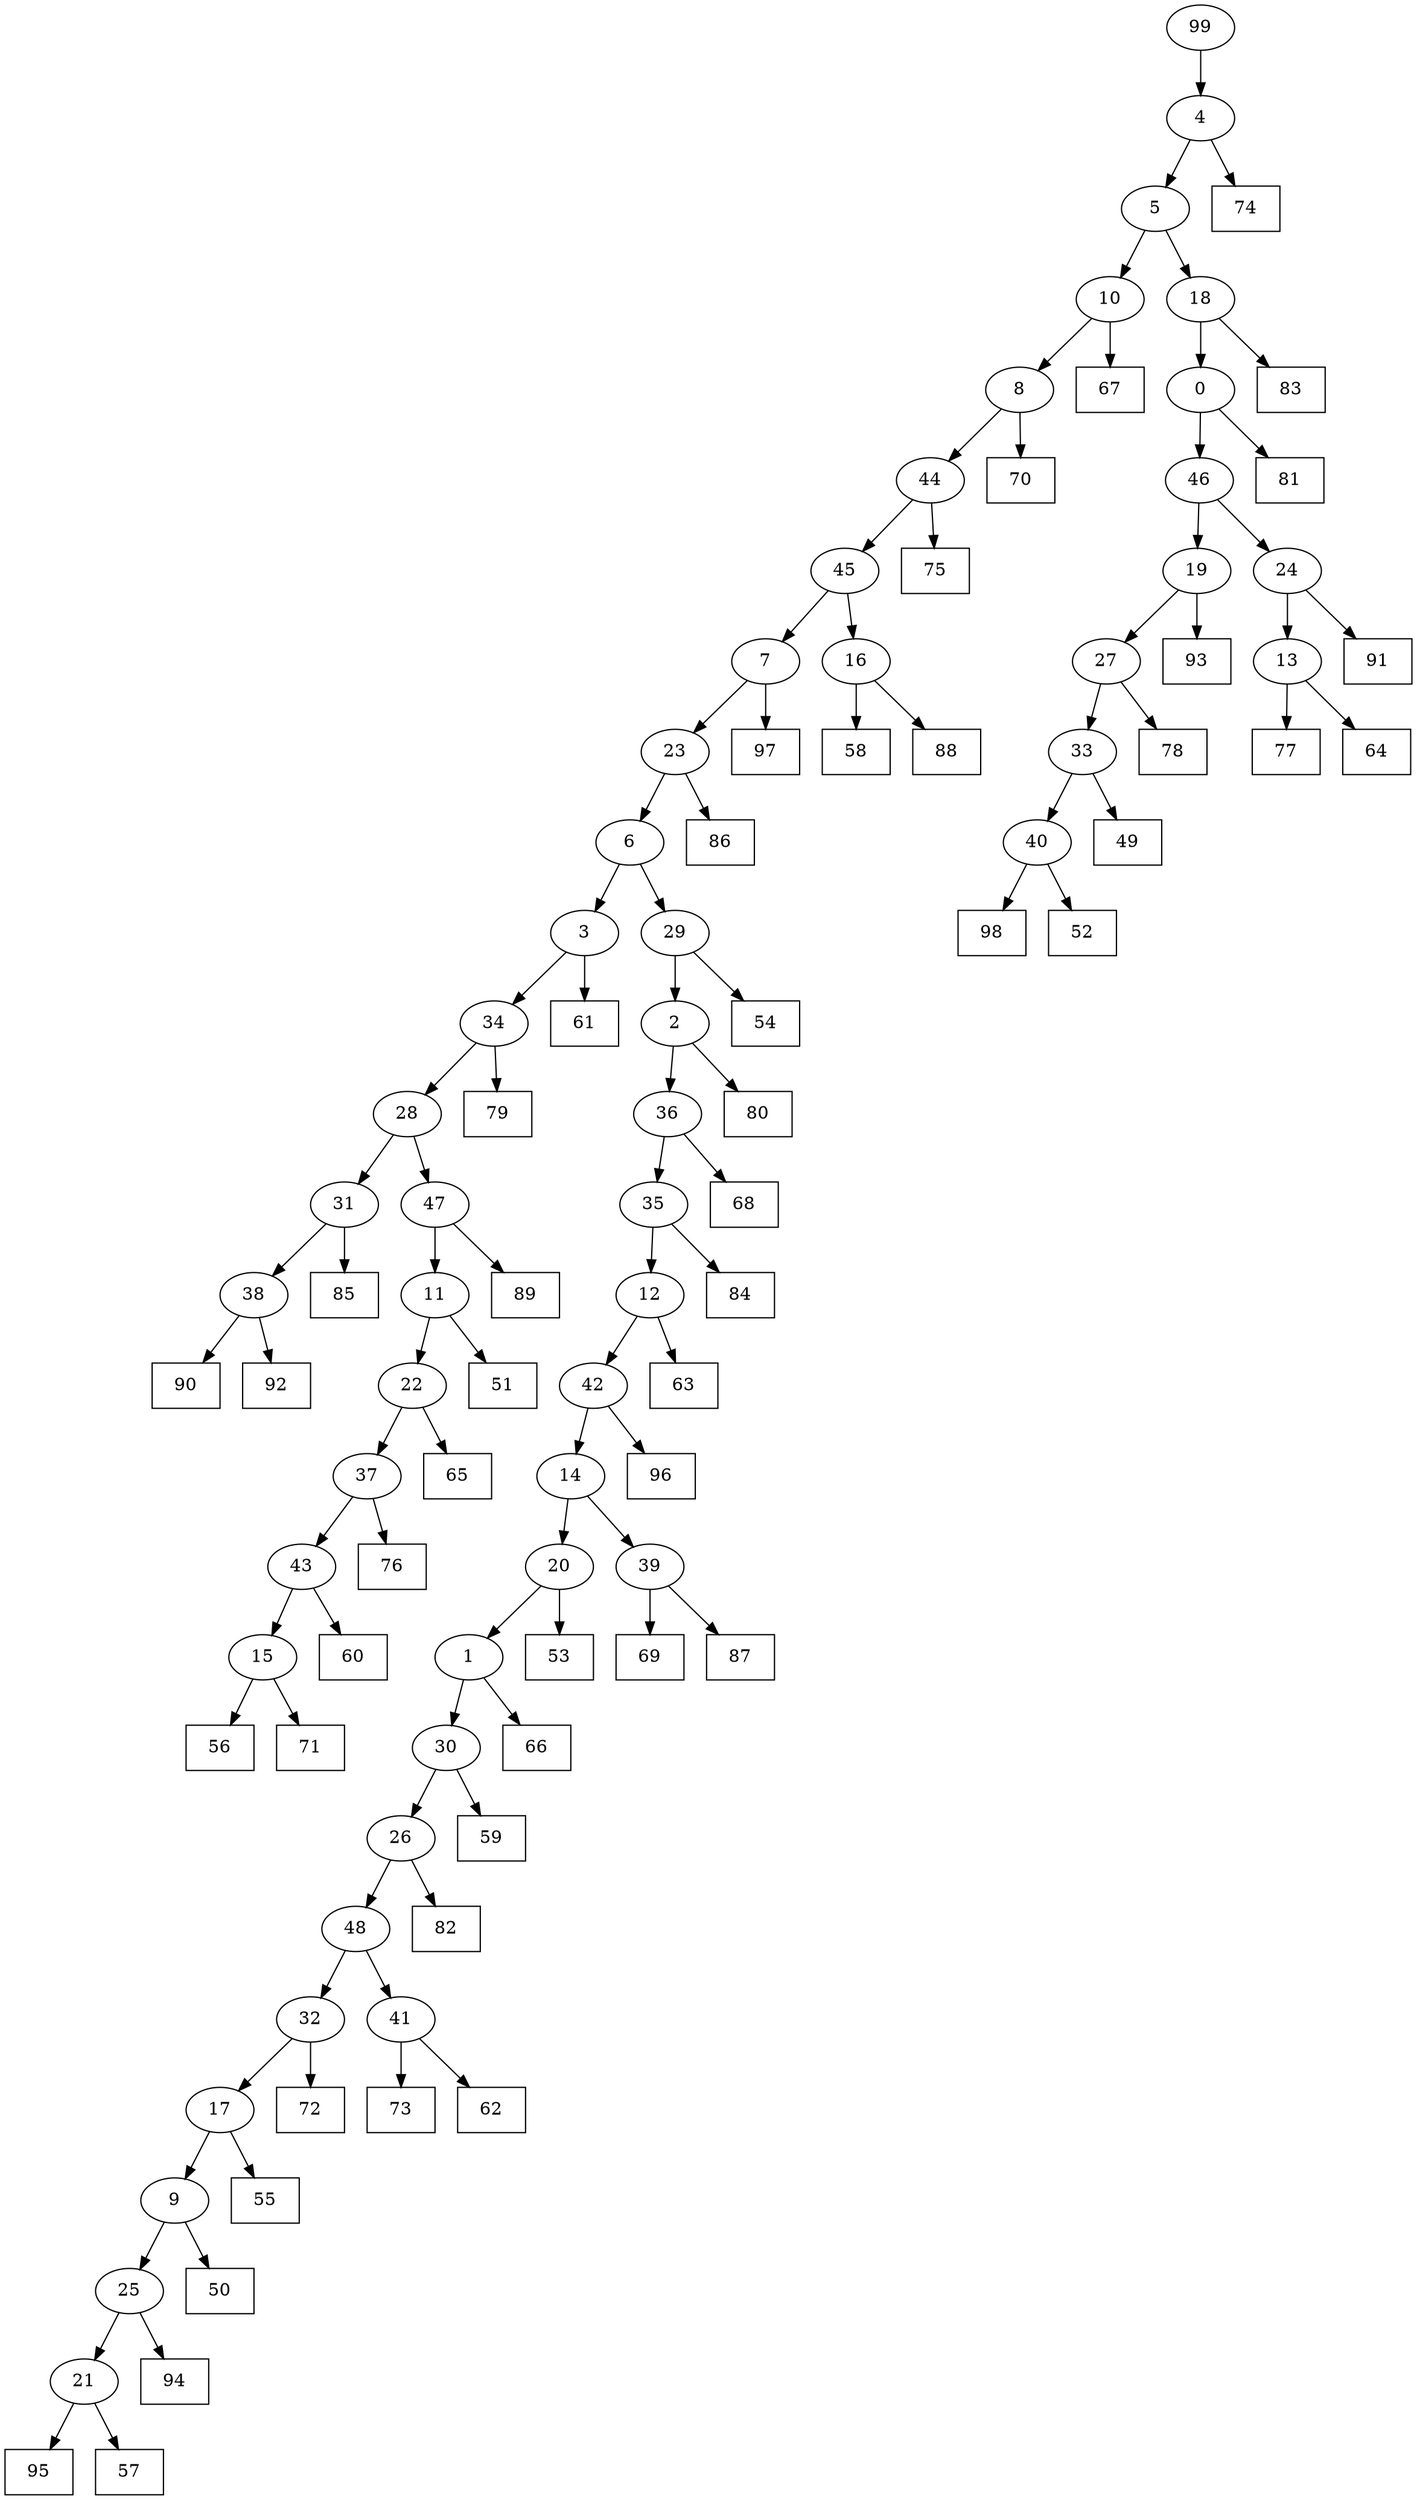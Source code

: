 digraph G {
0[label="0"];
1[label="1"];
2[label="2"];
3[label="3"];
4[label="4"];
5[label="5"];
6[label="6"];
7[label="7"];
8[label="8"];
9[label="9"];
10[label="10"];
11[label="11"];
12[label="12"];
13[label="13"];
14[label="14"];
15[label="15"];
16[label="16"];
17[label="17"];
18[label="18"];
19[label="19"];
20[label="20"];
21[label="21"];
22[label="22"];
23[label="23"];
24[label="24"];
25[label="25"];
26[label="26"];
27[label="27"];
28[label="28"];
29[label="29"];
30[label="30"];
31[label="31"];
32[label="32"];
33[label="33"];
34[label="34"];
35[label="35"];
36[label="36"];
37[label="37"];
38[label="38"];
39[label="39"];
40[label="40"];
41[label="41"];
42[label="42"];
43[label="43"];
44[label="44"];
45[label="45"];
46[label="46"];
47[label="47"];
48[label="48"];
49[shape=box,label="76"];
50[shape=box,label="84"];
51[shape=box,label="73"];
52[shape=box,label="61"];
53[shape=box,label="66"];
54[shape=box,label="93"];
55[shape=box,label="90"];
56[shape=box,label="78"];
57[shape=box,label="62"];
58[shape=box,label="81"];
59[shape=box,label="58"];
60[shape=box,label="94"];
61[shape=box,label="83"];
62[shape=box,label="68"];
63[shape=box,label="80"];
64[shape=box,label="56"];
65[shape=box,label="65"];
66[shape=box,label="88"];
67[shape=box,label="92"];
68[shape=box,label="51"];
69[shape=box,label="77"];
70[shape=box,label="79"];
71[shape=box,label="71"];
72[shape=box,label="91"];
73[shape=box,label="50"];
74[shape=box,label="95"];
75[shape=box,label="60"];
76[shape=box,label="97"];
77[shape=box,label="70"];
78[shape=box,label="69"];
79[shape=box,label="64"];
80[shape=box,label="98"];
81[shape=box,label="82"];
82[shape=box,label="96"];
83[shape=box,label="55"];
84[shape=box,label="57"];
85[shape=box,label="74"];
86[shape=box,label="63"];
87[shape=box,label="89"];
88[shape=box,label="52"];
89[shape=box,label="72"];
90[shape=box,label="86"];
91[shape=box,label="75"];
92[shape=box,label="49"];
93[shape=box,label="53"];
94[shape=box,label="54"];
95[shape=box,label="59"];
96[shape=box,label="87"];
97[shape=box,label="85"];
98[shape=box,label="67"];
99[label="99"];
2->63 ;
21->74 ;
1->53 ;
15->64 ;
29->94 ;
8->77 ;
38->67 ;
24->72 ;
26->48 ;
32->89 ;
33->92 ;
43->75 ;
36->62 ;
11->68 ;
16->59 ;
34->28 ;
21->84 ;
44->91 ;
4->85 ;
17->83 ;
27->56 ;
10->98 ;
25->60 ;
31->97 ;
38->55 ;
19->54 ;
42->82 ;
11->22 ;
6->29 ;
47->11 ;
13->69 ;
7->23 ;
48->41 ;
41->57 ;
28->47 ;
20->1 ;
45->16 ;
16->66 ;
30->95 ;
46->19 ;
8->44 ;
9->25 ;
25->21 ;
40->88 ;
45->7 ;
7->76 ;
22->37 ;
37->49 ;
5->10 ;
36->35 ;
35->50 ;
12->42 ;
37->43 ;
43->15 ;
32->17 ;
47->87 ;
1->30 ;
39->78 ;
23->6 ;
30->26 ;
26->81 ;
44->45 ;
28->31 ;
31->38 ;
19->27 ;
27->33 ;
20->93 ;
17->9 ;
9->73 ;
35->12 ;
5->18 ;
18->61 ;
48->32 ;
23->90 ;
22->65 ;
18->0 ;
3->34 ;
34->70 ;
46->24 ;
0->58 ;
14->39 ;
39->96 ;
41->51 ;
42->14 ;
14->20 ;
0->46 ;
6->3 ;
3->52 ;
33->40 ;
40->80 ;
15->71 ;
29->2 ;
2->36 ;
12->86 ;
24->13 ;
13->79 ;
10->8 ;
99->4 ;
4->5 ;
}
